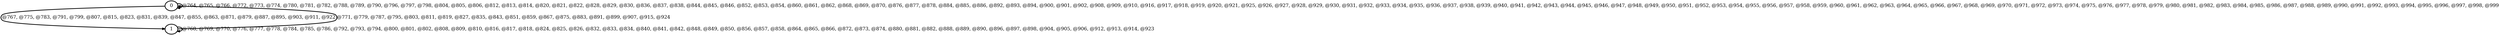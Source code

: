 digraph G {
        node [style=rounded, penwidth=3, fontsize=20, shape=oval];
        "0" -> "0" [label="@764, @765, @766, @772, @773, @774, @780, @781, @782, @788, @789, @790, @796, @797, @798, @804, @805, @806, @812, @813, @814, @820, @821, @822, @828, @829, @830, @836, @837, @838, @844, @845, @846, @852, @853, @854, @860, @861, @862, @868, @869, @870, @876, @877, @878, @884, @885, @886, @892, @893, @894, @900, @901, @902, @908, @909, @910, @916, @917, @918, @919, @920, @921, @925, @926, @927, @928, @929, @930, @931, @932, @933, @934, @935, @936, @937, @938, @939, @940, @941, @942, @943, @944, @945, @946, @947, @948, @949, @950, @951, @952, @953, @954, @955, @956, @957, @958, @959, @960, @961, @962, @963, @964, @965, @966, @967, @968, @969, @970, @971, @972, @973, @974, @975, @976, @977, @978, @979, @980, @981, @982, @983, @984, @985, @986, @987, @988, @989, @990, @991, @992, @993, @994, @995, @996, @997, @998, @999", color=black,arrowsize=1,style=bold,penwidth=3,fontsize=20];
"0" -> "1" [label="@767, @775, @783, @791, @799, @807, @815, @823, @831, @839, @847, @855, @863, @871, @879, @887, @895, @903, @911, @922", color=black,arrowsize=1,style=bold,penwidth=3,fontsize=20];
"1" -> "1" [label="@768, @769, @770, @776, @777, @778, @784, @785, @786, @792, @793, @794, @800, @801, @802, @808, @809, @810, @816, @817, @818, @824, @825, @826, @832, @833, @834, @840, @841, @842, @848, @849, @850, @856, @857, @858, @864, @865, @866, @872, @873, @874, @880, @881, @882, @888, @889, @890, @896, @897, @898, @904, @905, @906, @912, @913, @914, @923", color=black,arrowsize=1,style=bold,penwidth=3,fontsize=20];
"1" -> "0" [label="@771, @779, @787, @795, @803, @811, @819, @827, @835, @843, @851, @859, @867, @875, @883, @891, @899, @907, @915, @924", color=black,arrowsize=1,style=bold,penwidth=3,fontsize=20];
}
